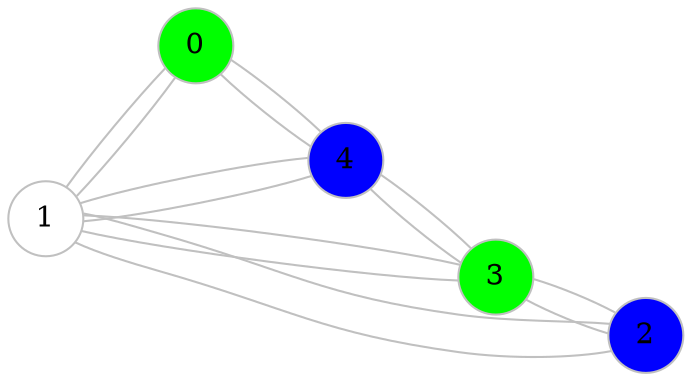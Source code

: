 graph MyGraf{ 
graph [rankdir = LR] 
node [shape = circle, style = filled, color = grey] 
node [fillcolor = White]
1  
node [fillcolor = Green]
0 3  
node [fillcolor = Blue]
2 4  
edge [color = grey] 
0 -- {1 4 } 
1 -- {0 2 3 4 } 
2 -- {1 3 } 
3 -- {1 2 4 } 
4 -- {0 1 3 } 
} 
